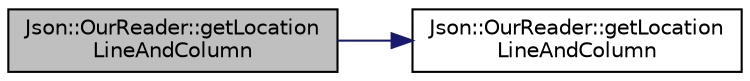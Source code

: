 digraph "Json::OurReader::getLocationLineAndColumn"
{
 // LATEX_PDF_SIZE
  edge [fontname="Helvetica",fontsize="10",labelfontname="Helvetica",labelfontsize="10"];
  node [fontname="Helvetica",fontsize="10",shape=record];
  rankdir="LR";
  Node1 [label="Json::OurReader::getLocation\lLineAndColumn",height=0.2,width=0.4,color="black", fillcolor="grey75", style="filled", fontcolor="black",tooltip=" "];
  Node1 -> Node2 [color="midnightblue",fontsize="10",style="solid",fontname="Helvetica"];
  Node2 [label="Json::OurReader::getLocation\lLineAndColumn",height=0.2,width=0.4,color="black", fillcolor="white", style="filled",URL="$class_json_1_1_our_reader.html#af482c8e718615646e13a996292e18d74",tooltip=" "];
}
